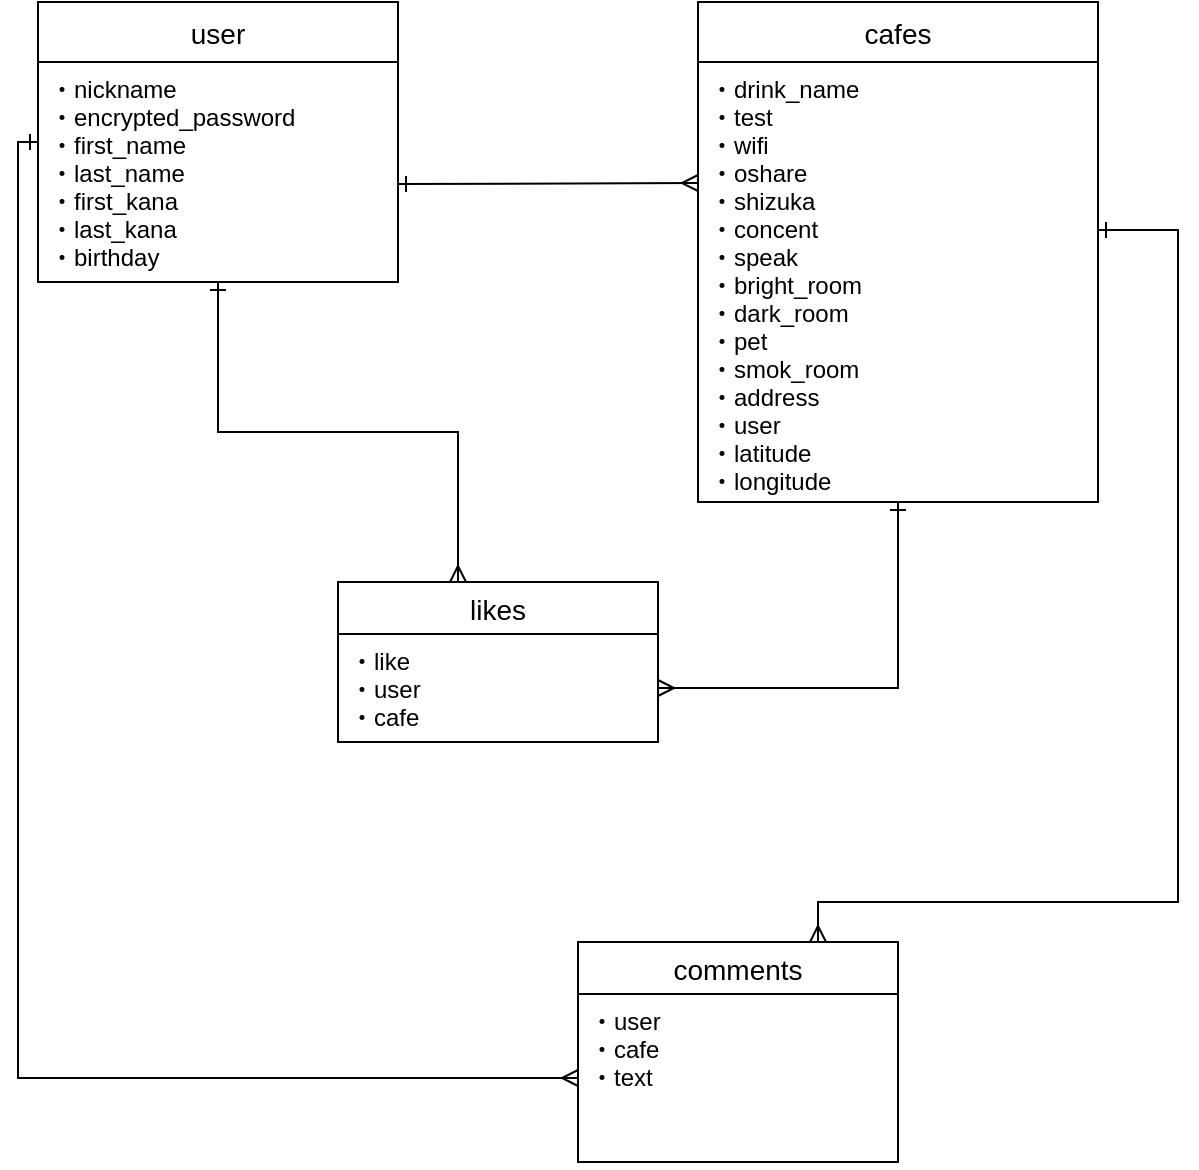 <mxfile>
    <diagram id="aBeB0oZIcdzx9q-GbI7X" name="ページ1">
        <mxGraphModel dx="968" dy="669" grid="1" gridSize="10" guides="1" tooltips="1" connect="1" arrows="1" fold="1" page="1" pageScale="1" pageWidth="827" pageHeight="1169" math="0" shadow="0">
            <root>
                <mxCell id="0"/>
                <mxCell id="1" parent="0"/>
                <mxCell id="23" style="edgeStyle=orthogonalEdgeStyle;rounded=0;orthogonalLoop=1;jettySize=auto;html=1;entryX=0.375;entryY=0;entryDx=0;entryDy=0;entryPerimeter=0;startArrow=ERone;startFill=0;endArrow=ERmany;endFill=0;" parent="1" source="2" target="12" edge="1">
                    <mxGeometry relative="1" as="geometry"/>
                </mxCell>
                <mxCell id="28" style="edgeStyle=orthogonalEdgeStyle;rounded=0;orthogonalLoop=1;jettySize=auto;html=1;startArrow=ERone;startFill=0;endArrow=ERmany;endFill=0;entryX=0;entryY=0.5;entryDx=0;entryDy=0;" parent="1" source="2" target="17" edge="1">
                    <mxGeometry relative="1" as="geometry">
                        <mxPoint x="288" y="598" as="targetPoint"/>
                        <Array as="points">
                            <mxPoint x="20" y="130"/>
                            <mxPoint x="20" y="598"/>
                        </Array>
                    </mxGeometry>
                </mxCell>
                <mxCell id="2" value="user" style="swimlane;fontStyle=0;childLayout=stackLayout;horizontal=1;startSize=30;horizontalStack=0;resizeParent=1;resizeParentMax=0;resizeLast=0;collapsible=1;marginBottom=0;align=center;fontSize=14;glass=0;rounded=0;shadow=0;swimlaneLine=1;" parent="1" vertex="1">
                    <mxGeometry x="30" y="60" width="180" height="140" as="geometry">
                        <mxRectangle x="60" y="130" width="60" height="26" as="alternateBounds"/>
                    </mxGeometry>
                </mxCell>
                <mxCell id="3" value="・nickname&#10;・encrypted_password&#10;・first_name&#10;・last_name&#10;・first_kana&#10;・last_kana&#10;・birthday" style="text;strokeColor=none;fillColor=none;spacingLeft=4;spacingRight=4;overflow=hidden;rotatable=0;points=[[0,0.5],[1,0.5]];portConstraint=eastwest;fontSize=12;" parent="2" vertex="1">
                    <mxGeometry y="30" width="180" height="110" as="geometry"/>
                </mxCell>
                <mxCell id="24" style="edgeStyle=orthogonalEdgeStyle;rounded=0;orthogonalLoop=1;jettySize=auto;html=1;entryX=1;entryY=0.5;entryDx=0;entryDy=0;startArrow=ERone;startFill=0;endArrow=ERmany;endFill=0;" parent="1" source="8" target="13" edge="1">
                    <mxGeometry relative="1" as="geometry"/>
                </mxCell>
                <mxCell id="8" value="cafes" style="swimlane;fontStyle=0;childLayout=stackLayout;horizontal=1;startSize=30;horizontalStack=0;resizeParent=1;resizeParentMax=0;resizeLast=0;collapsible=1;marginBottom=0;align=center;fontSize=14;rounded=0;shadow=0;glass=0;" parent="1" vertex="1">
                    <mxGeometry x="360" y="60" width="200" height="250" as="geometry"/>
                </mxCell>
                <mxCell id="9" value="・drink_name&#10;・test&#10;・wifi&#10;・oshare&#10;・shizuka&#10;・concent&#10;・speak&#10;・bright_room&#10;・dark_room&#10;・pet&#10;・smok_room&#10;・address&#10;・user&#10;・latitude&#10;・longitude" style="text;strokeColor=none;fillColor=none;spacingLeft=4;spacingRight=4;overflow=hidden;rotatable=0;points=[[0,0.5],[1,0.5]];portConstraint=eastwest;fontSize=12;" parent="8" vertex="1">
                    <mxGeometry y="30" width="200" height="220" as="geometry"/>
                </mxCell>
                <mxCell id="12" value="likes" style="swimlane;fontStyle=0;childLayout=stackLayout;horizontal=1;startSize=26;horizontalStack=0;resizeParent=1;resizeParentMax=0;resizeLast=0;collapsible=1;marginBottom=0;align=center;fontSize=14;rounded=0;shadow=0;glass=0;" parent="1" vertex="1">
                    <mxGeometry x="180" y="350" width="160" height="80" as="geometry"/>
                </mxCell>
                <mxCell id="13" value="・like&#10;・user&#10;・cafe" style="text;strokeColor=none;fillColor=none;spacingLeft=4;spacingRight=4;overflow=hidden;rotatable=0;points=[[0,0.5],[1,0.5]];portConstraint=eastwest;fontSize=12;" parent="12" vertex="1">
                    <mxGeometry y="26" width="160" height="54" as="geometry"/>
                </mxCell>
                <mxCell id="25" style="edgeStyle=orthogonalEdgeStyle;rounded=0;orthogonalLoop=1;jettySize=auto;html=1;exitX=0.75;exitY=0;exitDx=0;exitDy=0;startArrow=ERmany;startFill=0;endArrow=ERone;endFill=0;" parent="1" source="16" target="9" edge="1">
                    <mxGeometry relative="1" as="geometry">
                        <Array as="points">
                            <mxPoint x="420" y="510"/>
                            <mxPoint x="600" y="510"/>
                            <mxPoint x="600" y="174"/>
                        </Array>
                    </mxGeometry>
                </mxCell>
                <mxCell id="16" value="comments" style="swimlane;fontStyle=0;childLayout=stackLayout;horizontal=1;startSize=26;horizontalStack=0;resizeParent=1;resizeParentMax=0;resizeLast=0;collapsible=1;marginBottom=0;align=center;fontSize=14;rounded=0;shadow=0;glass=0;" parent="1" vertex="1">
                    <mxGeometry x="300" y="530" width="160" height="110" as="geometry"/>
                </mxCell>
                <mxCell id="17" value="・user&#10;・cafe&#10;・text" style="text;strokeColor=none;fillColor=none;spacingLeft=4;spacingRight=4;overflow=hidden;rotatable=0;points=[[0,0.5],[1,0.5]];portConstraint=eastwest;fontSize=12;" parent="16" vertex="1">
                    <mxGeometry y="26" width="160" height="84" as="geometry"/>
                </mxCell>
                <mxCell id="22" style="edgeStyle=orthogonalEdgeStyle;rounded=0;orthogonalLoop=1;jettySize=auto;html=1;entryX=0;entryY=0.275;entryDx=0;entryDy=0;entryPerimeter=0;endArrow=ERmany;endFill=0;startArrow=ERone;startFill=0;" parent="1" target="9" edge="1">
                    <mxGeometry relative="1" as="geometry">
                        <mxPoint x="210" y="151" as="sourcePoint"/>
                        <Array as="points">
                            <mxPoint x="210" y="151"/>
                            <mxPoint x="220" y="151"/>
                        </Array>
                    </mxGeometry>
                </mxCell>
            </root>
        </mxGraphModel>
    </diagram>
</mxfile>